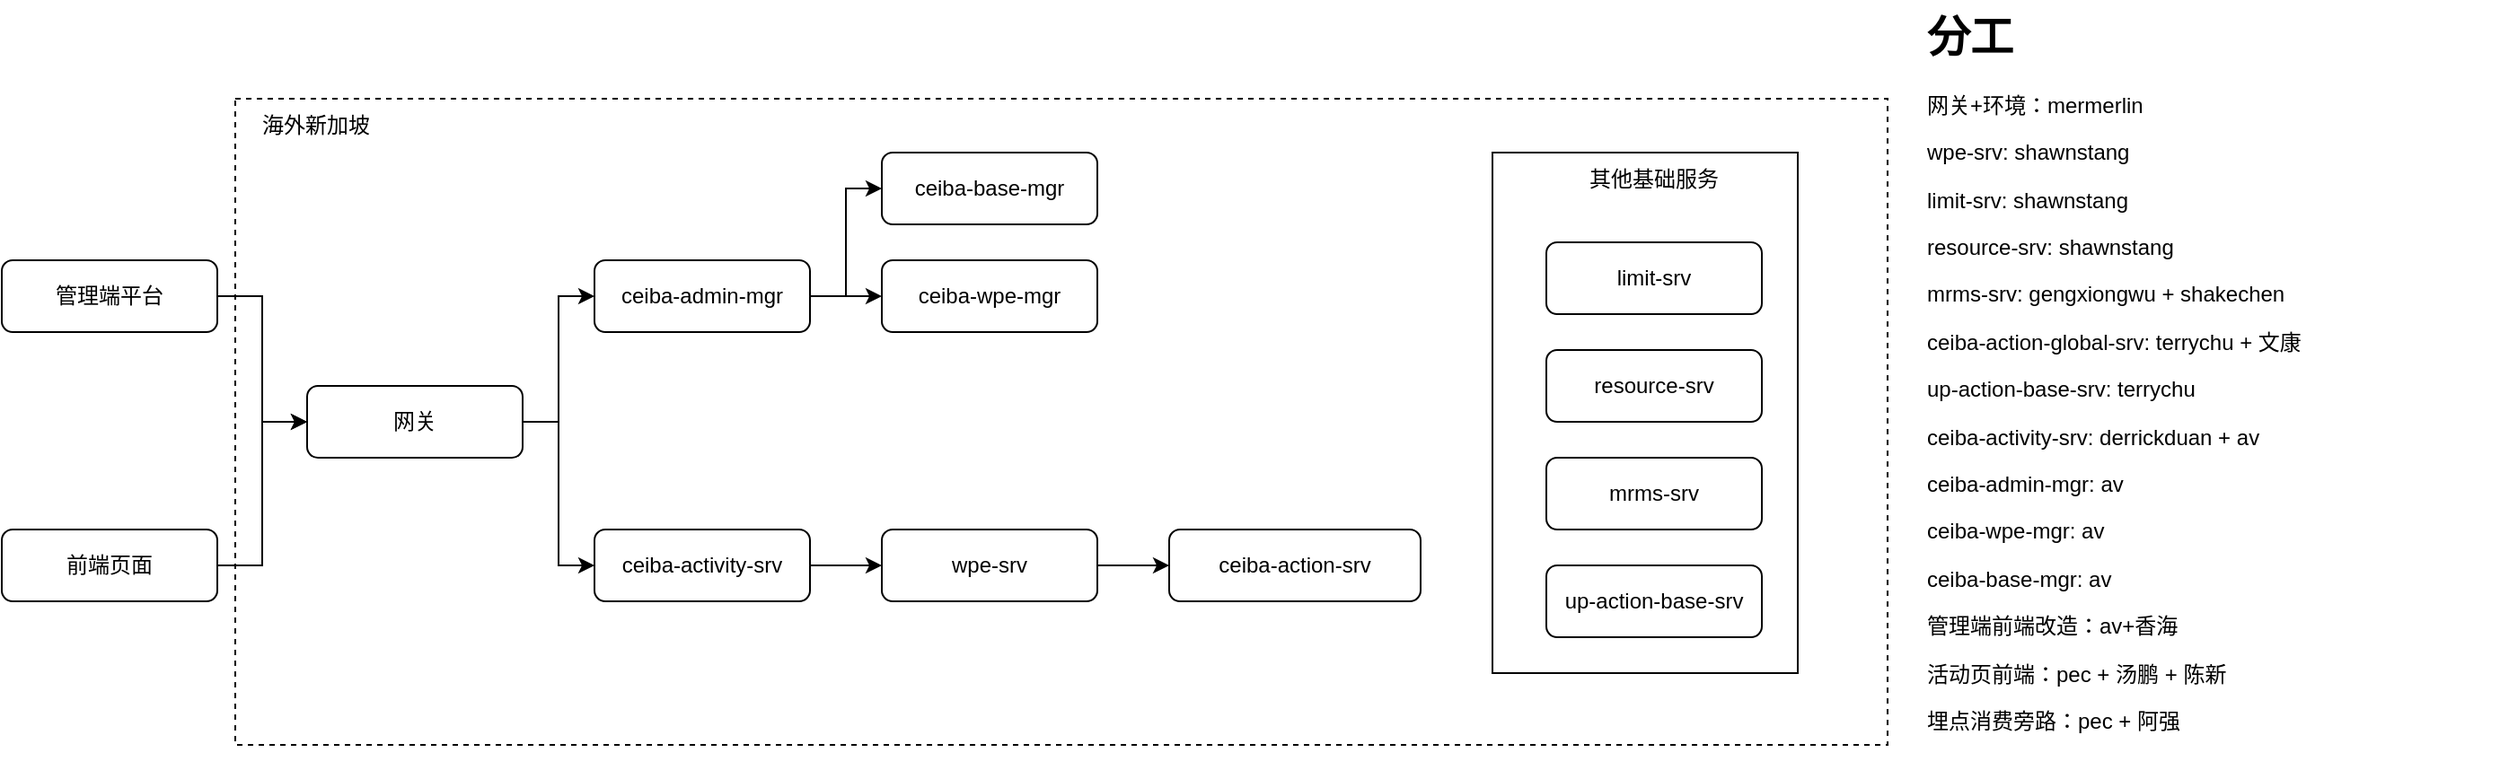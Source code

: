 <mxfile version="24.7.16">
  <diagram name="第 1 页" id="8D4Khury5t_Vpuh3uYas">
    <mxGraphModel dx="2069" dy="785" grid="1" gridSize="10" guides="1" tooltips="1" connect="1" arrows="1" fold="1" page="1" pageScale="1" pageWidth="827" pageHeight="1169" math="0" shadow="0">
      <root>
        <mxCell id="0" />
        <mxCell id="1" parent="0" />
        <mxCell id="zM7UcT_Rp65xprqbE8a4-25" value="" style="rounded=0;whiteSpace=wrap;html=1;dashed=1;" parent="1" vertex="1">
          <mxGeometry x="70" y="60" width="920" height="360" as="geometry" />
        </mxCell>
        <mxCell id="zM7UcT_Rp65xprqbE8a4-21" value="" style="rounded=0;whiteSpace=wrap;html=1;" parent="1" vertex="1">
          <mxGeometry x="770" y="90" width="170" height="290" as="geometry" />
        </mxCell>
        <mxCell id="zM7UcT_Rp65xprqbE8a4-18" style="edgeStyle=orthogonalEdgeStyle;rounded=0;orthogonalLoop=1;jettySize=auto;html=1;exitX=1;exitY=0.5;exitDx=0;exitDy=0;" parent="1" source="zM7UcT_Rp65xprqbE8a4-2" target="zM7UcT_Rp65xprqbE8a4-3" edge="1">
          <mxGeometry relative="1" as="geometry" />
        </mxCell>
        <mxCell id="zM7UcT_Rp65xprqbE8a4-2" value="ceiba-activity-srv" style="rounded=1;whiteSpace=wrap;html=1;" parent="1" vertex="1">
          <mxGeometry x="270" y="300" width="120" height="40" as="geometry" />
        </mxCell>
        <mxCell id="zM7UcT_Rp65xprqbE8a4-20" style="edgeStyle=orthogonalEdgeStyle;rounded=0;orthogonalLoop=1;jettySize=auto;html=1;exitX=1;exitY=0.5;exitDx=0;exitDy=0;entryX=0;entryY=0.5;entryDx=0;entryDy=0;" parent="1" source="zM7UcT_Rp65xprqbE8a4-3" target="zM7UcT_Rp65xprqbE8a4-5" edge="1">
          <mxGeometry relative="1" as="geometry" />
        </mxCell>
        <mxCell id="zM7UcT_Rp65xprqbE8a4-3" value="wpe-srv" style="rounded=1;whiteSpace=wrap;html=1;" parent="1" vertex="1">
          <mxGeometry x="430" y="300" width="120" height="40" as="geometry" />
        </mxCell>
        <mxCell id="zM7UcT_Rp65xprqbE8a4-4" value="up-action-base-srv" style="rounded=1;whiteSpace=wrap;html=1;" parent="1" vertex="1">
          <mxGeometry x="800" y="320" width="120" height="40" as="geometry" />
        </mxCell>
        <mxCell id="zM7UcT_Rp65xprqbE8a4-5" value="ceiba-action-srv" style="rounded=1;whiteSpace=wrap;html=1;" parent="1" vertex="1">
          <mxGeometry x="590" y="300" width="140" height="40" as="geometry" />
        </mxCell>
        <mxCell id="zM7UcT_Rp65xprqbE8a4-6" value="resource-srv" style="rounded=1;whiteSpace=wrap;html=1;" parent="1" vertex="1">
          <mxGeometry x="800" y="200" width="120" height="40" as="geometry" />
        </mxCell>
        <mxCell id="zM7UcT_Rp65xprqbE8a4-7" value="limit-srv" style="rounded=1;whiteSpace=wrap;html=1;" parent="1" vertex="1">
          <mxGeometry x="800" y="140" width="120" height="40" as="geometry" />
        </mxCell>
        <mxCell id="zM7UcT_Rp65xprqbE8a4-8" value="mrms-srv" style="rounded=1;whiteSpace=wrap;html=1;" parent="1" vertex="1">
          <mxGeometry x="800" y="260" width="120" height="40" as="geometry" />
        </mxCell>
        <mxCell id="zM7UcT_Rp65xprqbE8a4-23" style="edgeStyle=orthogonalEdgeStyle;rounded=0;orthogonalLoop=1;jettySize=auto;html=1;exitX=1;exitY=0.5;exitDx=0;exitDy=0;entryX=0;entryY=0.5;entryDx=0;entryDy=0;" parent="1" source="zM7UcT_Rp65xprqbE8a4-9" target="zM7UcT_Rp65xprqbE8a4-10" edge="1">
          <mxGeometry relative="1" as="geometry" />
        </mxCell>
        <mxCell id="zM7UcT_Rp65xprqbE8a4-24" style="edgeStyle=orthogonalEdgeStyle;rounded=0;orthogonalLoop=1;jettySize=auto;html=1;exitX=1;exitY=0.5;exitDx=0;exitDy=0;entryX=0;entryY=0.5;entryDx=0;entryDy=0;" parent="1" source="zM7UcT_Rp65xprqbE8a4-9" target="zM7UcT_Rp65xprqbE8a4-11" edge="1">
          <mxGeometry relative="1" as="geometry" />
        </mxCell>
        <mxCell id="zM7UcT_Rp65xprqbE8a4-9" value="ceiba-admin-mgr" style="rounded=1;whiteSpace=wrap;html=1;" parent="1" vertex="1">
          <mxGeometry x="270" y="150" width="120" height="40" as="geometry" />
        </mxCell>
        <mxCell id="zM7UcT_Rp65xprqbE8a4-10" value="ceiba-wpe-mgr" style="rounded=1;whiteSpace=wrap;html=1;" parent="1" vertex="1">
          <mxGeometry x="430" y="150" width="120" height="40" as="geometry" />
        </mxCell>
        <mxCell id="zM7UcT_Rp65xprqbE8a4-11" value="ceiba-base-mgr" style="rounded=1;whiteSpace=wrap;html=1;" parent="1" vertex="1">
          <mxGeometry x="430" y="90" width="120" height="40" as="geometry" />
        </mxCell>
        <mxCell id="zM7UcT_Rp65xprqbE8a4-22" style="edgeStyle=orthogonalEdgeStyle;rounded=0;orthogonalLoop=1;jettySize=auto;html=1;exitX=1;exitY=0.5;exitDx=0;exitDy=0;entryX=0;entryY=0.5;entryDx=0;entryDy=0;" parent="1" source="zM7UcT_Rp65xprqbE8a4-12" target="zM7UcT_Rp65xprqbE8a4-9" edge="1">
          <mxGeometry relative="1" as="geometry" />
        </mxCell>
        <mxCell id="zM7UcT_Rp65xprqbE8a4-28" style="edgeStyle=orthogonalEdgeStyle;rounded=0;orthogonalLoop=1;jettySize=auto;html=1;exitX=1;exitY=0.5;exitDx=0;exitDy=0;entryX=0;entryY=0.5;entryDx=0;entryDy=0;" parent="1" source="zM7UcT_Rp65xprqbE8a4-12" target="zM7UcT_Rp65xprqbE8a4-2" edge="1">
          <mxGeometry relative="1" as="geometry" />
        </mxCell>
        <mxCell id="zM7UcT_Rp65xprqbE8a4-12" value="网关" style="rounded=1;whiteSpace=wrap;html=1;" parent="1" vertex="1">
          <mxGeometry x="110" y="220" width="120" height="40" as="geometry" />
        </mxCell>
        <mxCell id="zM7UcT_Rp65xprqbE8a4-15" style="edgeStyle=orthogonalEdgeStyle;rounded=0;orthogonalLoop=1;jettySize=auto;html=1;exitX=1;exitY=0.5;exitDx=0;exitDy=0;entryX=0;entryY=0.5;entryDx=0;entryDy=0;" parent="1" source="zM7UcT_Rp65xprqbE8a4-13" target="zM7UcT_Rp65xprqbE8a4-12" edge="1">
          <mxGeometry relative="1" as="geometry" />
        </mxCell>
        <mxCell id="zM7UcT_Rp65xprqbE8a4-13" value="管理端平台" style="rounded=1;whiteSpace=wrap;html=1;" parent="1" vertex="1">
          <mxGeometry x="-60" y="150" width="120" height="40" as="geometry" />
        </mxCell>
        <mxCell id="zM7UcT_Rp65xprqbE8a4-16" style="edgeStyle=orthogonalEdgeStyle;rounded=0;orthogonalLoop=1;jettySize=auto;html=1;exitX=1;exitY=0.5;exitDx=0;exitDy=0;entryX=0;entryY=0.5;entryDx=0;entryDy=0;" parent="1" source="zM7UcT_Rp65xprqbE8a4-14" target="zM7UcT_Rp65xprqbE8a4-12" edge="1">
          <mxGeometry relative="1" as="geometry">
            <mxPoint x="110" y="320" as="targetPoint" />
          </mxGeometry>
        </mxCell>
        <mxCell id="zM7UcT_Rp65xprqbE8a4-14" value="前端页面" style="rounded=1;whiteSpace=wrap;html=1;" parent="1" vertex="1">
          <mxGeometry x="-60" y="300" width="120" height="40" as="geometry" />
        </mxCell>
        <mxCell id="zM7UcT_Rp65xprqbE8a4-26" value="海外新加坡" style="text;html=1;align=center;verticalAlign=middle;whiteSpace=wrap;rounded=0;" parent="1" vertex="1">
          <mxGeometry x="80" y="60" width="70" height="30" as="geometry" />
        </mxCell>
        <mxCell id="zM7UcT_Rp65xprqbE8a4-27" value="其他基础服务" style="text;html=1;align=center;verticalAlign=middle;whiteSpace=wrap;rounded=0;" parent="1" vertex="1">
          <mxGeometry x="815" y="90" width="90" height="30" as="geometry" />
        </mxCell>
        <mxCell id="zM7UcT_Rp65xprqbE8a4-31" value="&lt;h1 style=&quot;margin-top: 0px;&quot;&gt;分工&lt;/h1&gt;&lt;p&gt;网关+环境：mermerlin&lt;/p&gt;&lt;p&gt;wpe-srv: shawnstang&lt;/p&gt;&lt;p&gt;limit-srv: shawnstang&lt;/p&gt;&lt;p&gt;resource-srv: shawnstang&lt;/p&gt;&lt;p&gt;mrms-srv: gengxiongwu + shakechen&lt;/p&gt;&lt;p&gt;ceiba-action-global-srv: terrychu + 文康&lt;/p&gt;&lt;p&gt;up-action-base-srv: terrychu&lt;/p&gt;&lt;p&gt;ceiba-activity-srv: derrickduan + av&lt;/p&gt;&lt;p&gt;ceiba-admin-mgr: av&lt;/p&gt;&lt;p&gt;ceiba-wpe-mgr: av&lt;/p&gt;&lt;p&gt;ceiba-base-mgr: av&lt;/p&gt;&lt;p&gt;管理端前端改造：av+香海&lt;/p&gt;&lt;p&gt;活动页前端：pec + 汤鹏 + 陈新&lt;/p&gt;&lt;p&gt;埋点消费旁路：pec + 阿强&lt;/p&gt;" style="text;html=1;whiteSpace=wrap;overflow=hidden;rounded=0;" parent="1" vertex="1">
          <mxGeometry x="1010" y="5" width="320" height="430" as="geometry" />
        </mxCell>
      </root>
    </mxGraphModel>
  </diagram>
</mxfile>
